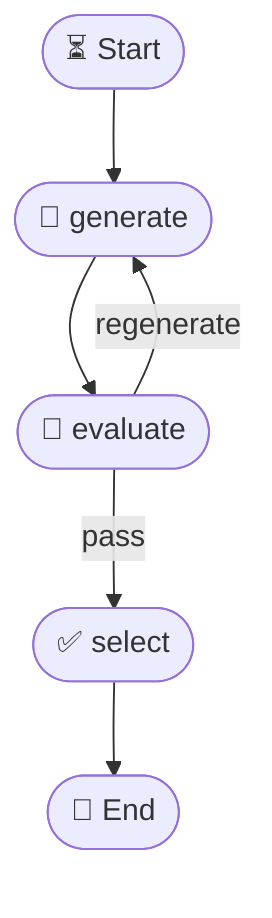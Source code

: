 flowchart TD
    Start(["⏳ Start"])
    Generate([🔁 generate])
    Evaluate([🧪 evaluate])
    Select([✅ select])
    End(["🏁 End"])

    Start --> Generate
    Generate --> Evaluate

    Evaluate -->|pass| Select
    Evaluate -->|regenerate| Generate

    Select --> End